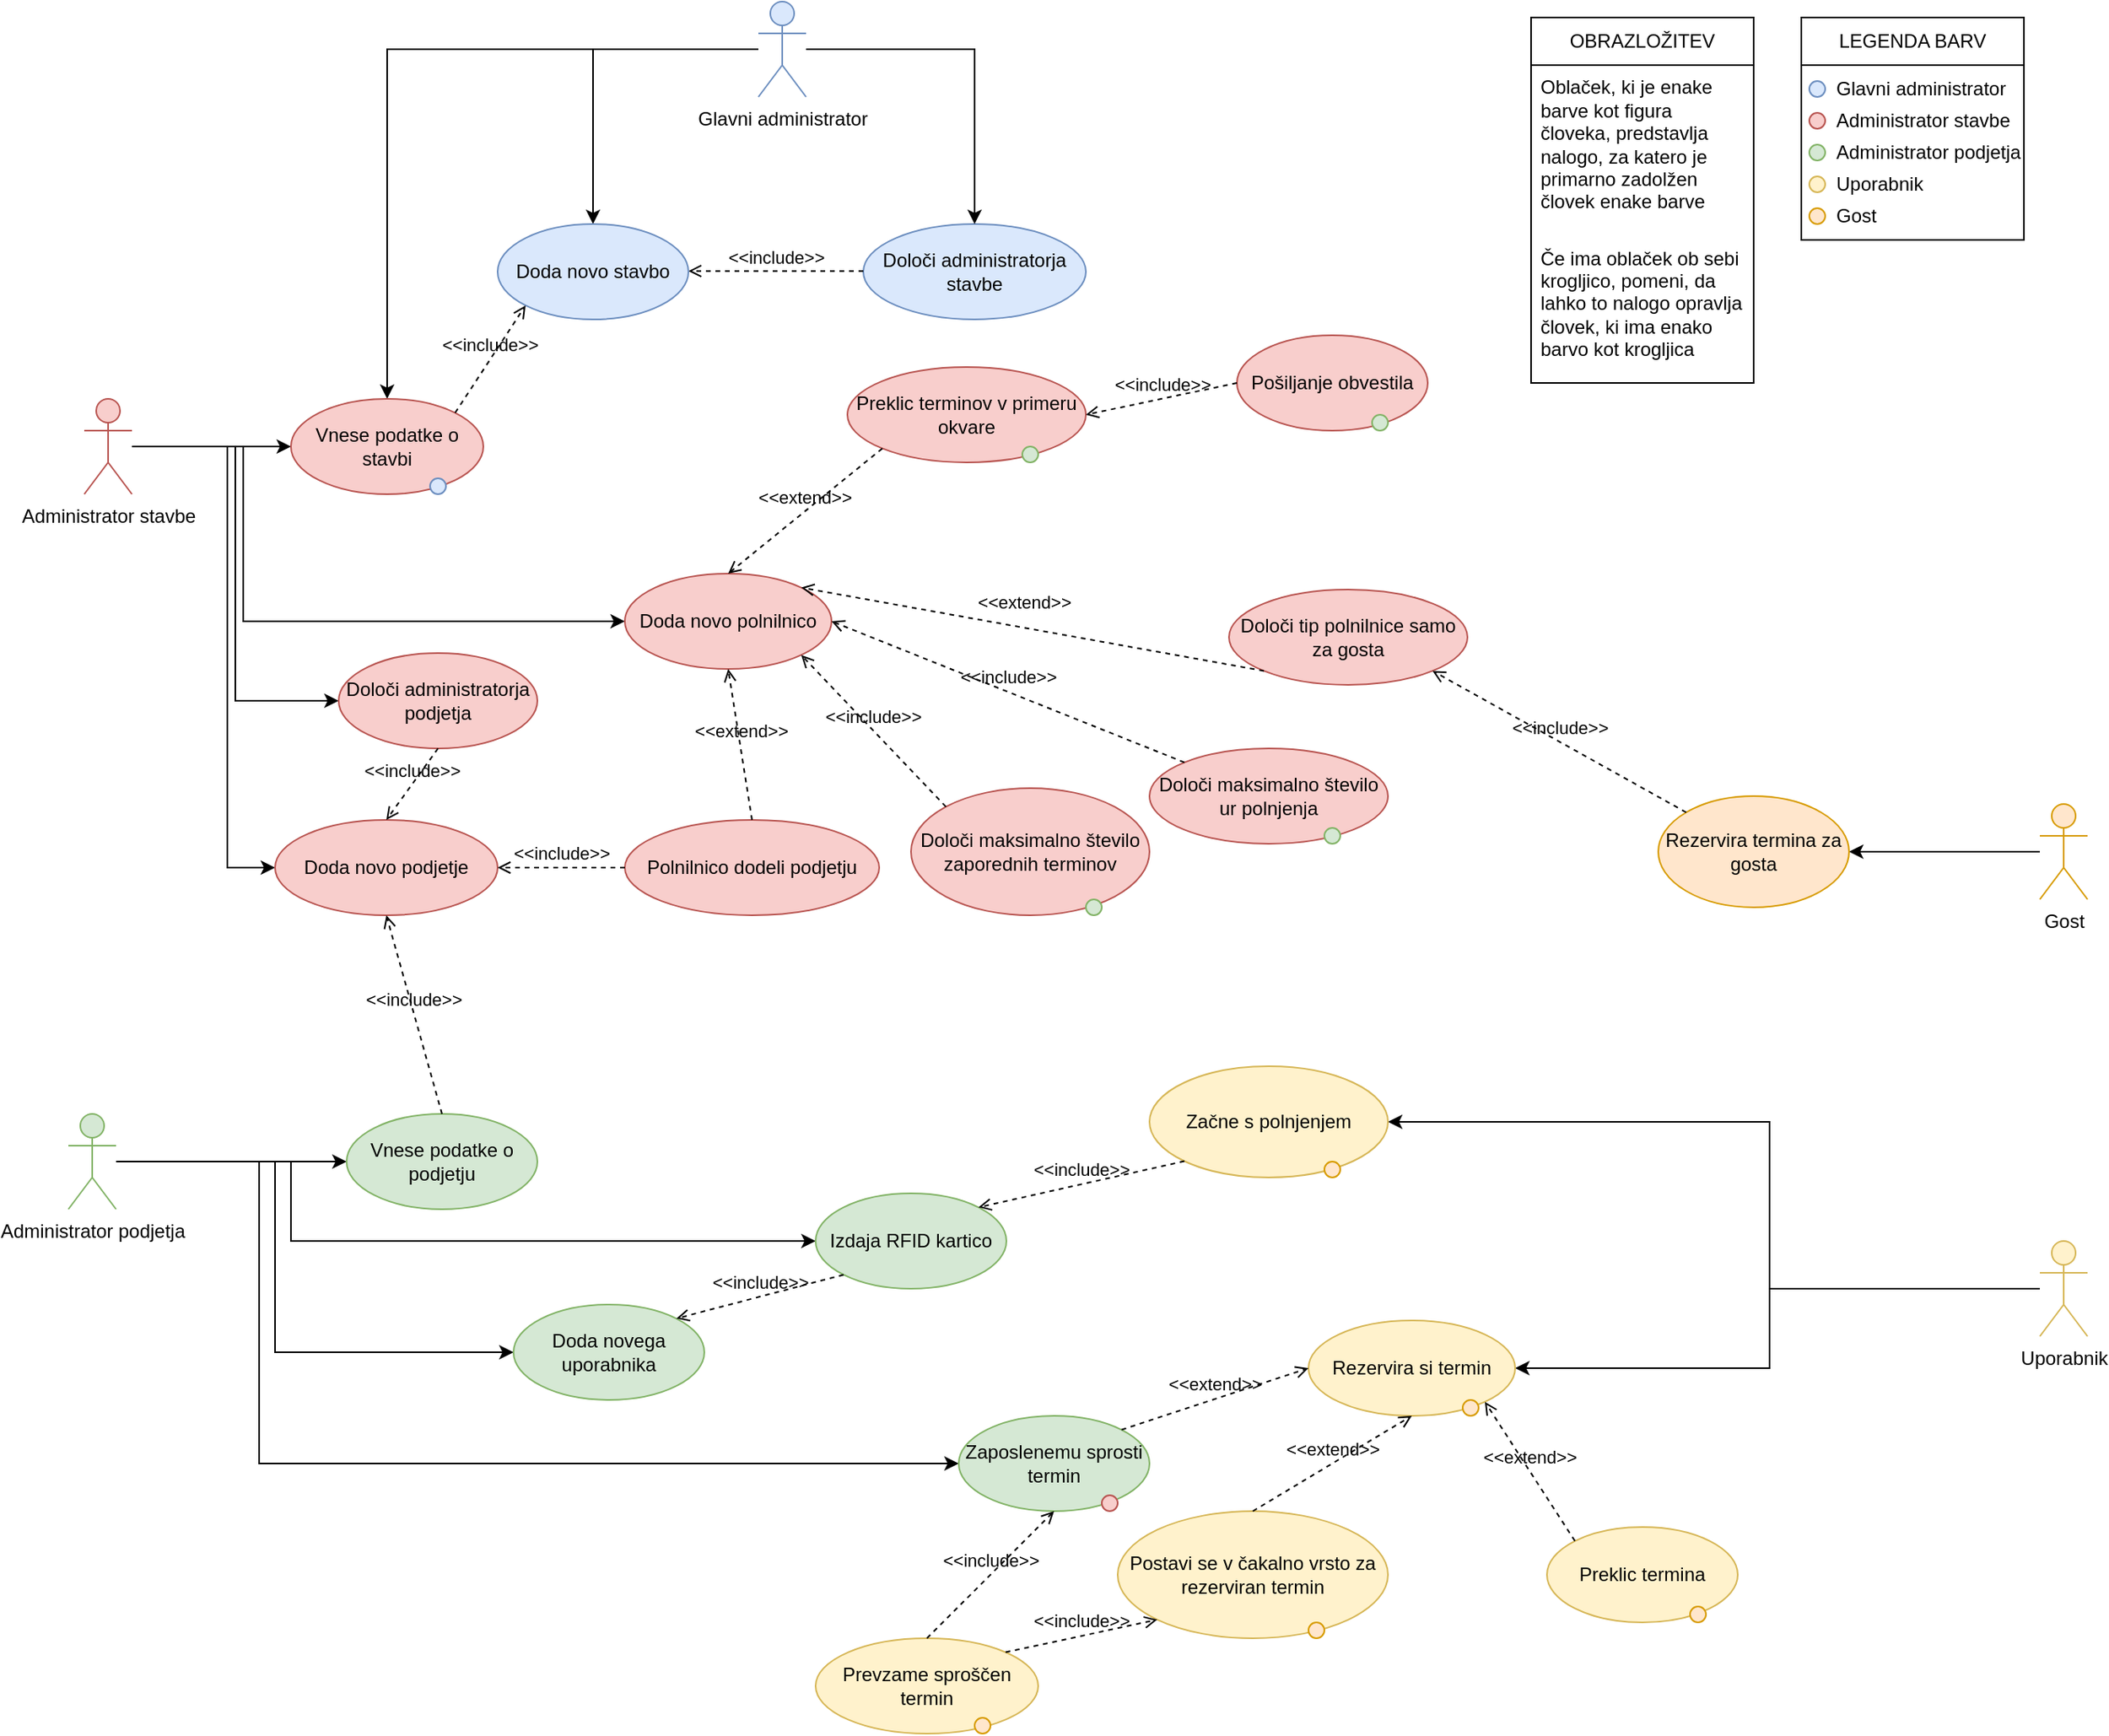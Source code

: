 <mxfile version="21.0.2" type="github">
  <diagram id="C5RBs43oDa-KdzZeNtuy" name="Page-1">
    <mxGraphModel dx="2901" dy="1116" grid="1" gridSize="10" guides="1" tooltips="1" connect="1" arrows="1" fold="1" page="1" pageScale="1" pageWidth="827" pageHeight="1169" math="0" shadow="0">
      <root>
        <mxCell id="WIyWlLk6GJQsqaUBKTNV-0" />
        <mxCell id="WIyWlLk6GJQsqaUBKTNV-1" parent="WIyWlLk6GJQsqaUBKTNV-0" />
        <mxCell id="dX2FS8tT7QDG_z54aXbl-61" value="" style="rounded=0;whiteSpace=wrap;html=1;" vertex="1" parent="WIyWlLk6GJQsqaUBKTNV-1">
          <mxGeometry x="1040" y="80" width="140" height="110" as="geometry" />
        </mxCell>
        <mxCell id="dX2FS8tT7QDG_z54aXbl-60" value="" style="rounded=0;whiteSpace=wrap;html=1;" vertex="1" parent="WIyWlLk6GJQsqaUBKTNV-1">
          <mxGeometry x="1040" y="50" width="140" height="30" as="geometry" />
        </mxCell>
        <mxCell id="7wFkgzrkXo4i7w-wskaY-10" value="Določi administratorja stavbe" style="ellipse;whiteSpace=wrap;html=1;fillColor=#dae8fc;strokeColor=#6c8ebf;" parent="WIyWlLk6GJQsqaUBKTNV-1" vertex="1">
          <mxGeometry x="450" y="180" width="140" height="60" as="geometry" />
        </mxCell>
        <mxCell id="7wFkgzrkXo4i7w-wskaY-40" style="edgeStyle=orthogonalEdgeStyle;rounded=0;orthogonalLoop=1;jettySize=auto;html=1;entryX=0.5;entryY=0;entryDx=0;entryDy=0;" parent="WIyWlLk6GJQsqaUBKTNV-1" source="7wFkgzrkXo4i7w-wskaY-16" target="7wFkgzrkXo4i7w-wskaY-4" edge="1">
          <mxGeometry relative="1" as="geometry" />
        </mxCell>
        <mxCell id="7wFkgzrkXo4i7w-wskaY-41" style="edgeStyle=orthogonalEdgeStyle;rounded=0;orthogonalLoop=1;jettySize=auto;html=1;entryX=0.5;entryY=0;entryDx=0;entryDy=0;" parent="WIyWlLk6GJQsqaUBKTNV-1" source="7wFkgzrkXo4i7w-wskaY-16" target="7wFkgzrkXo4i7w-wskaY-26" edge="1">
          <mxGeometry relative="1" as="geometry" />
        </mxCell>
        <mxCell id="7wFkgzrkXo4i7w-wskaY-42" style="edgeStyle=orthogonalEdgeStyle;rounded=0;orthogonalLoop=1;jettySize=auto;html=1;entryX=0.5;entryY=0;entryDx=0;entryDy=0;" parent="WIyWlLk6GJQsqaUBKTNV-1" source="7wFkgzrkXo4i7w-wskaY-16" target="7wFkgzrkXo4i7w-wskaY-10" edge="1">
          <mxGeometry relative="1" as="geometry" />
        </mxCell>
        <mxCell id="7wFkgzrkXo4i7w-wskaY-16" value="Glavni administrator" style="shape=umlActor;verticalLabelPosition=bottom;verticalAlign=top;html=1;outlineConnect=0;fillColor=#dae8fc;strokeColor=#6c8ebf;" parent="WIyWlLk6GJQsqaUBKTNV-1" vertex="1">
          <mxGeometry x="384" y="40" width="30" height="60" as="geometry" />
        </mxCell>
        <mxCell id="7wFkgzrkXo4i7w-wskaY-17" value="&amp;lt;&amp;lt;include&amp;gt;&amp;gt;" style="html=1;verticalAlign=bottom;labelBackgroundColor=none;endArrow=open;endFill=0;dashed=1;rounded=0;" parent="WIyWlLk6GJQsqaUBKTNV-1" edge="1">
          <mxGeometry width="160" relative="1" as="geometry">
            <mxPoint x="450" y="209.58" as="sourcePoint" />
            <mxPoint x="340" y="209.58" as="targetPoint" />
          </mxGeometry>
        </mxCell>
        <mxCell id="7wFkgzrkXo4i7w-wskaY-47" style="edgeStyle=orthogonalEdgeStyle;rounded=0;orthogonalLoop=1;jettySize=auto;html=1;" parent="WIyWlLk6GJQsqaUBKTNV-1" source="7wFkgzrkXo4i7w-wskaY-19" target="7wFkgzrkXo4i7w-wskaY-26" edge="1">
          <mxGeometry relative="1" as="geometry" />
        </mxCell>
        <mxCell id="7wFkgzrkXo4i7w-wskaY-48" style="edgeStyle=orthogonalEdgeStyle;rounded=0;orthogonalLoop=1;jettySize=auto;html=1;entryX=0;entryY=0.5;entryDx=0;entryDy=0;" parent="WIyWlLk6GJQsqaUBKTNV-1" source="7wFkgzrkXo4i7w-wskaY-19" target="7wFkgzrkXo4i7w-wskaY-45" edge="1">
          <mxGeometry relative="1" as="geometry">
            <Array as="points">
              <mxPoint x="50" y="320" />
              <mxPoint x="50" y="585" />
            </Array>
          </mxGeometry>
        </mxCell>
        <mxCell id="7wFkgzrkXo4i7w-wskaY-50" style="edgeStyle=orthogonalEdgeStyle;rounded=0;orthogonalLoop=1;jettySize=auto;html=1;entryX=0;entryY=0.5;entryDx=0;entryDy=0;" parent="WIyWlLk6GJQsqaUBKTNV-1" source="7wFkgzrkXo4i7w-wskaY-19" target="7wFkgzrkXo4i7w-wskaY-49" edge="1">
          <mxGeometry relative="1" as="geometry">
            <Array as="points">
              <mxPoint x="60" y="320" />
              <mxPoint x="60" y="430" />
            </Array>
          </mxGeometry>
        </mxCell>
        <mxCell id="7wFkgzrkXo4i7w-wskaY-67" style="edgeStyle=orthogonalEdgeStyle;rounded=0;orthogonalLoop=1;jettySize=auto;html=1;entryX=0;entryY=0.5;entryDx=0;entryDy=0;" parent="WIyWlLk6GJQsqaUBKTNV-1" source="7wFkgzrkXo4i7w-wskaY-19" target="7wFkgzrkXo4i7w-wskaY-66" edge="1">
          <mxGeometry relative="1" as="geometry" />
        </mxCell>
        <mxCell id="7wFkgzrkXo4i7w-wskaY-19" value="Administrator stavbe" style="shape=umlActor;verticalLabelPosition=bottom;verticalAlign=top;html=1;outlineConnect=0;fillColor=#f8cecc;strokeColor=#b85450;" parent="WIyWlLk6GJQsqaUBKTNV-1" vertex="1">
          <mxGeometry x="-40" y="290" width="30" height="60" as="geometry" />
        </mxCell>
        <mxCell id="7wFkgzrkXo4i7w-wskaY-26" value="Vnese podatke o stavbi" style="ellipse;whiteSpace=wrap;html=1;fillColor=#f8cecc;strokeColor=#b85450;" parent="WIyWlLk6GJQsqaUBKTNV-1" vertex="1">
          <mxGeometry x="90" y="290" width="121" height="60" as="geometry" />
        </mxCell>
        <mxCell id="7wFkgzrkXo4i7w-wskaY-4" value="Doda novo stavbo" style="ellipse;whiteSpace=wrap;html=1;fillColor=#dae8fc;strokeColor=#6c8ebf;" parent="WIyWlLk6GJQsqaUBKTNV-1" vertex="1">
          <mxGeometry x="220" y="180" width="120" height="60" as="geometry" />
        </mxCell>
        <mxCell id="7wFkgzrkXo4i7w-wskaY-37" value="" style="ellipse;whiteSpace=wrap;html=1;aspect=fixed;fillColor=#dae8fc;strokeColor=#6c8ebf;" parent="WIyWlLk6GJQsqaUBKTNV-1" vertex="1">
          <mxGeometry x="177.5" y="340" width="10" height="10" as="geometry" />
        </mxCell>
        <mxCell id="7wFkgzrkXo4i7w-wskaY-45" value="Doda novo podjetje" style="ellipse;whiteSpace=wrap;html=1;fillColor=#f8cecc;strokeColor=#b85450;" parent="WIyWlLk6GJQsqaUBKTNV-1" vertex="1">
          <mxGeometry x="80" y="555" width="140" height="60" as="geometry" />
        </mxCell>
        <mxCell id="7wFkgzrkXo4i7w-wskaY-49" value="Doda novo polnilnico" style="ellipse;whiteSpace=wrap;html=1;fillColor=#f8cecc;strokeColor=#b85450;" parent="WIyWlLk6GJQsqaUBKTNV-1" vertex="1">
          <mxGeometry x="300" y="400" width="130" height="60" as="geometry" />
        </mxCell>
        <mxCell id="7wFkgzrkXo4i7w-wskaY-51" value="Določi tip polnilnice samo za gosta" style="ellipse;whiteSpace=wrap;html=1;fillColor=#f8cecc;strokeColor=#b85450;" parent="WIyWlLk6GJQsqaUBKTNV-1" vertex="1">
          <mxGeometry x="680" y="410" width="150" height="60" as="geometry" />
        </mxCell>
        <mxCell id="7wFkgzrkXo4i7w-wskaY-52" value="&amp;lt;&amp;lt;extend&amp;gt;&amp;gt;" style="html=1;verticalAlign=bottom;labelBackgroundColor=none;endArrow=open;endFill=0;dashed=1;rounded=0;exitX=0;exitY=1;exitDx=0;exitDy=0;entryX=1;entryY=0;entryDx=0;entryDy=0;" parent="WIyWlLk6GJQsqaUBKTNV-1" source="7wFkgzrkXo4i7w-wskaY-51" target="7wFkgzrkXo4i7w-wskaY-49" edge="1">
          <mxGeometry x="0.045" y="-7" width="160" relative="1" as="geometry">
            <mxPoint x="460" y="420" as="sourcePoint" />
            <mxPoint x="620" y="420" as="targetPoint" />
            <mxPoint as="offset" />
          </mxGeometry>
        </mxCell>
        <mxCell id="7wFkgzrkXo4i7w-wskaY-53" value="Polnilnico dodeli podjetju" style="ellipse;whiteSpace=wrap;html=1;fillColor=#f8cecc;strokeColor=#b85450;" parent="WIyWlLk6GJQsqaUBKTNV-1" vertex="1">
          <mxGeometry x="300" y="555" width="160" height="60" as="geometry" />
        </mxCell>
        <mxCell id="7wFkgzrkXo4i7w-wskaY-54" value="&amp;lt;&amp;lt;extend&amp;gt;&amp;gt;" style="html=1;verticalAlign=bottom;labelBackgroundColor=none;endArrow=open;endFill=0;dashed=1;rounded=0;exitX=0.5;exitY=0;exitDx=0;exitDy=0;entryX=0.5;entryY=1;entryDx=0;entryDy=0;" parent="WIyWlLk6GJQsqaUBKTNV-1" source="7wFkgzrkXo4i7w-wskaY-53" target="7wFkgzrkXo4i7w-wskaY-49" edge="1">
          <mxGeometry width="160" relative="1" as="geometry">
            <mxPoint x="360" y="600" as="sourcePoint" />
            <mxPoint x="380" y="570" as="targetPoint" />
          </mxGeometry>
        </mxCell>
        <mxCell id="7wFkgzrkXo4i7w-wskaY-57" value="Določi maksimalno število ur polnjenja" style="ellipse;whiteSpace=wrap;html=1;fillColor=#f8cecc;strokeColor=#b85450;" parent="WIyWlLk6GJQsqaUBKTNV-1" vertex="1">
          <mxGeometry x="630" y="510" width="150" height="60" as="geometry" />
        </mxCell>
        <mxCell id="7wFkgzrkXo4i7w-wskaY-58" value="&amp;lt;&amp;lt;include&amp;gt;&amp;gt;" style="html=1;verticalAlign=bottom;labelBackgroundColor=none;endArrow=open;endFill=0;dashed=1;rounded=0;exitX=0;exitY=0;exitDx=0;exitDy=0;entryX=1;entryY=0.5;entryDx=0;entryDy=0;" parent="WIyWlLk6GJQsqaUBKTNV-1" source="7wFkgzrkXo4i7w-wskaY-57" target="7wFkgzrkXo4i7w-wskaY-49" edge="1">
          <mxGeometry width="160" relative="1" as="geometry">
            <mxPoint x="470" y="400" as="sourcePoint" />
            <mxPoint x="630" y="400" as="targetPoint" />
          </mxGeometry>
        </mxCell>
        <mxCell id="7wFkgzrkXo4i7w-wskaY-59" value="Določi maksimalno število zaporednih terminov" style="ellipse;whiteSpace=wrap;html=1;fillColor=#f8cecc;strokeColor=#b85450;" parent="WIyWlLk6GJQsqaUBKTNV-1" vertex="1">
          <mxGeometry x="480" y="535" width="150" height="80" as="geometry" />
        </mxCell>
        <mxCell id="7wFkgzrkXo4i7w-wskaY-60" value="&amp;lt;&amp;lt;include&amp;gt;&amp;gt;" style="html=1;verticalAlign=bottom;labelBackgroundColor=none;endArrow=open;endFill=0;dashed=1;rounded=0;exitX=0;exitY=0;exitDx=0;exitDy=0;entryX=1;entryY=1;entryDx=0;entryDy=0;" parent="WIyWlLk6GJQsqaUBKTNV-1" source="7wFkgzrkXo4i7w-wskaY-59" target="7wFkgzrkXo4i7w-wskaY-49" edge="1">
          <mxGeometry width="160" relative="1" as="geometry">
            <mxPoint x="540" y="450" as="sourcePoint" />
            <mxPoint x="700" y="450" as="targetPoint" />
          </mxGeometry>
        </mxCell>
        <mxCell id="7wFkgzrkXo4i7w-wskaY-61" value="Preklic terminov v primeru okvare" style="ellipse;whiteSpace=wrap;html=1;fillColor=#f8cecc;strokeColor=#b85450;" parent="WIyWlLk6GJQsqaUBKTNV-1" vertex="1">
          <mxGeometry x="440" y="270" width="150" height="60" as="geometry" />
        </mxCell>
        <mxCell id="7wFkgzrkXo4i7w-wskaY-63" value="&amp;lt;&amp;lt;extend&amp;gt;&amp;gt;" style="html=1;verticalAlign=bottom;labelBackgroundColor=none;endArrow=open;endFill=0;dashed=1;rounded=0;exitX=0;exitY=1;exitDx=0;exitDy=0;entryX=0.5;entryY=0;entryDx=0;entryDy=0;" parent="WIyWlLk6GJQsqaUBKTNV-1" source="7wFkgzrkXo4i7w-wskaY-61" target="7wFkgzrkXo4i7w-wskaY-49" edge="1">
          <mxGeometry width="160" relative="1" as="geometry">
            <mxPoint x="520" y="420" as="sourcePoint" />
            <mxPoint x="680" y="420" as="targetPoint" />
          </mxGeometry>
        </mxCell>
        <mxCell id="7wFkgzrkXo4i7w-wskaY-64" value="Pošiljanje obvestila" style="ellipse;whiteSpace=wrap;html=1;fillColor=#f8cecc;strokeColor=#b85450;" parent="WIyWlLk6GJQsqaUBKTNV-1" vertex="1">
          <mxGeometry x="685" y="250" width="120" height="60" as="geometry" />
        </mxCell>
        <mxCell id="7wFkgzrkXo4i7w-wskaY-65" value="&amp;lt;&amp;lt;include&amp;gt;&amp;gt;" style="html=1;verticalAlign=bottom;labelBackgroundColor=none;endArrow=open;endFill=0;dashed=1;rounded=0;exitX=0;exitY=0.5;exitDx=0;exitDy=0;entryX=1;entryY=0.5;entryDx=0;entryDy=0;" parent="WIyWlLk6GJQsqaUBKTNV-1" source="7wFkgzrkXo4i7w-wskaY-64" target="7wFkgzrkXo4i7w-wskaY-61" edge="1">
          <mxGeometry width="160" relative="1" as="geometry">
            <mxPoint x="730" y="410" as="sourcePoint" />
            <mxPoint x="890" y="410" as="targetPoint" />
          </mxGeometry>
        </mxCell>
        <mxCell id="7wFkgzrkXo4i7w-wskaY-66" value="Določi administratorja podjetja" style="ellipse;whiteSpace=wrap;html=1;fillColor=#f8cecc;strokeColor=#b85450;" parent="WIyWlLk6GJQsqaUBKTNV-1" vertex="1">
          <mxGeometry x="120" y="450" width="125" height="60" as="geometry" />
        </mxCell>
        <mxCell id="7wFkgzrkXo4i7w-wskaY-68" value="&amp;lt;&amp;lt;include&amp;gt;&amp;gt;" style="html=1;verticalAlign=bottom;labelBackgroundColor=none;endArrow=open;endFill=0;dashed=1;rounded=0;exitX=0.5;exitY=1;exitDx=0;exitDy=0;entryX=0.5;entryY=0;entryDx=0;entryDy=0;" parent="WIyWlLk6GJQsqaUBKTNV-1" source="7wFkgzrkXo4i7w-wskaY-66" target="7wFkgzrkXo4i7w-wskaY-45" edge="1">
          <mxGeometry width="160" relative="1" as="geometry">
            <mxPoint x="150" y="540" as="sourcePoint" />
            <mxPoint x="310" y="540" as="targetPoint" />
          </mxGeometry>
        </mxCell>
        <mxCell id="7wFkgzrkXo4i7w-wskaY-69" value="&amp;lt;&amp;lt;include&amp;gt;&amp;gt;" style="html=1;verticalAlign=bottom;labelBackgroundColor=none;endArrow=open;endFill=0;dashed=1;rounded=0;exitX=1;exitY=0;exitDx=0;exitDy=0;entryX=0;entryY=1;entryDx=0;entryDy=0;" parent="WIyWlLk6GJQsqaUBKTNV-1" source="7wFkgzrkXo4i7w-wskaY-26" target="7wFkgzrkXo4i7w-wskaY-4" edge="1">
          <mxGeometry width="160" relative="1" as="geometry">
            <mxPoint x="210" y="270" as="sourcePoint" />
            <mxPoint x="370" y="270" as="targetPoint" />
          </mxGeometry>
        </mxCell>
        <mxCell id="7wFkgzrkXo4i7w-wskaY-70" value="&amp;lt;&amp;lt;include&amp;gt;&amp;gt;" style="html=1;verticalAlign=bottom;labelBackgroundColor=none;endArrow=open;endFill=0;dashed=1;rounded=0;exitX=0;exitY=0.5;exitDx=0;exitDy=0;entryX=1;entryY=0.5;entryDx=0;entryDy=0;" parent="WIyWlLk6GJQsqaUBKTNV-1" source="7wFkgzrkXo4i7w-wskaY-53" target="7wFkgzrkXo4i7w-wskaY-45" edge="1">
          <mxGeometry width="160" relative="1" as="geometry">
            <mxPoint x="260" y="670" as="sourcePoint" />
            <mxPoint x="420" y="670" as="targetPoint" />
          </mxGeometry>
        </mxCell>
        <mxCell id="dX2FS8tT7QDG_z54aXbl-2" style="edgeStyle=orthogonalEdgeStyle;rounded=0;orthogonalLoop=1;jettySize=auto;html=1;entryX=0;entryY=0.5;entryDx=0;entryDy=0;" edge="1" parent="WIyWlLk6GJQsqaUBKTNV-1" source="dX2FS8tT7QDG_z54aXbl-0" target="dX2FS8tT7QDG_z54aXbl-1">
          <mxGeometry relative="1" as="geometry" />
        </mxCell>
        <mxCell id="dX2FS8tT7QDG_z54aXbl-12" style="edgeStyle=orthogonalEdgeStyle;rounded=0;orthogonalLoop=1;jettySize=auto;html=1;entryX=0;entryY=0.5;entryDx=0;entryDy=0;" edge="1" parent="WIyWlLk6GJQsqaUBKTNV-1" source="dX2FS8tT7QDG_z54aXbl-0" target="dX2FS8tT7QDG_z54aXbl-5">
          <mxGeometry relative="1" as="geometry">
            <Array as="points">
              <mxPoint x="80" y="770" />
              <mxPoint x="80" y="890" />
            </Array>
          </mxGeometry>
        </mxCell>
        <mxCell id="dX2FS8tT7QDG_z54aXbl-14" style="edgeStyle=orthogonalEdgeStyle;rounded=0;orthogonalLoop=1;jettySize=auto;html=1;entryX=0;entryY=0.5;entryDx=0;entryDy=0;" edge="1" parent="WIyWlLk6GJQsqaUBKTNV-1" source="dX2FS8tT7QDG_z54aXbl-0" target="dX2FS8tT7QDG_z54aXbl-13">
          <mxGeometry relative="1" as="geometry">
            <Array as="points">
              <mxPoint x="90" y="770" />
              <mxPoint x="90" y="820" />
            </Array>
          </mxGeometry>
        </mxCell>
        <mxCell id="dX2FS8tT7QDG_z54aXbl-17" style="edgeStyle=orthogonalEdgeStyle;rounded=0;orthogonalLoop=1;jettySize=auto;html=1;entryX=0;entryY=0.5;entryDx=0;entryDy=0;" edge="1" parent="WIyWlLk6GJQsqaUBKTNV-1" source="dX2FS8tT7QDG_z54aXbl-0" target="dX2FS8tT7QDG_z54aXbl-16">
          <mxGeometry relative="1" as="geometry">
            <Array as="points">
              <mxPoint x="70" y="770" />
              <mxPoint x="70" y="960" />
            </Array>
          </mxGeometry>
        </mxCell>
        <mxCell id="dX2FS8tT7QDG_z54aXbl-0" value="Administrator podjetja" style="shape=umlActor;verticalLabelPosition=bottom;verticalAlign=top;html=1;outlineConnect=0;fillColor=#d5e8d4;strokeColor=#82b366;" vertex="1" parent="WIyWlLk6GJQsqaUBKTNV-1">
          <mxGeometry x="-50" y="740" width="30" height="60" as="geometry" />
        </mxCell>
        <mxCell id="dX2FS8tT7QDG_z54aXbl-1" value="Vnese podatke o podjetju" style="ellipse;whiteSpace=wrap;html=1;fillColor=#d5e8d4;strokeColor=#82b366;" vertex="1" parent="WIyWlLk6GJQsqaUBKTNV-1">
          <mxGeometry x="125" y="740" width="120" height="60" as="geometry" />
        </mxCell>
        <mxCell id="dX2FS8tT7QDG_z54aXbl-4" value="&amp;lt;&amp;lt;include&amp;gt;&amp;gt;" style="html=1;verticalAlign=bottom;labelBackgroundColor=none;endArrow=open;endFill=0;dashed=1;rounded=0;exitX=0.5;exitY=0;exitDx=0;exitDy=0;entryX=0.5;entryY=1;entryDx=0;entryDy=0;" edge="1" parent="WIyWlLk6GJQsqaUBKTNV-1" source="dX2FS8tT7QDG_z54aXbl-1" target="7wFkgzrkXo4i7w-wskaY-45">
          <mxGeometry width="160" relative="1" as="geometry">
            <mxPoint x="120" y="700" as="sourcePoint" />
            <mxPoint x="280" y="700" as="targetPoint" />
          </mxGeometry>
        </mxCell>
        <mxCell id="dX2FS8tT7QDG_z54aXbl-5" value="Doda novega uporabnika" style="ellipse;whiteSpace=wrap;html=1;fillColor=#d5e8d4;strokeColor=#82b366;" vertex="1" parent="WIyWlLk6GJQsqaUBKTNV-1">
          <mxGeometry x="230" y="860" width="120" height="60" as="geometry" />
        </mxCell>
        <mxCell id="dX2FS8tT7QDG_z54aXbl-6" value="" style="ellipse;whiteSpace=wrap;html=1;aspect=fixed;fillColor=#d5e8d4;strokeColor=#82b366;" vertex="1" parent="WIyWlLk6GJQsqaUBKTNV-1">
          <mxGeometry x="550" y="320" width="10" height="10" as="geometry" />
        </mxCell>
        <mxCell id="dX2FS8tT7QDG_z54aXbl-8" value="" style="ellipse;whiteSpace=wrap;html=1;aspect=fixed;fillColor=#d5e8d4;strokeColor=#82b366;" vertex="1" parent="WIyWlLk6GJQsqaUBKTNV-1">
          <mxGeometry x="770" y="300" width="10" height="10" as="geometry" />
        </mxCell>
        <mxCell id="dX2FS8tT7QDG_z54aXbl-9" value="" style="ellipse;whiteSpace=wrap;html=1;aspect=fixed;fillColor=#d5e8d4;strokeColor=#82b366;" vertex="1" parent="WIyWlLk6GJQsqaUBKTNV-1">
          <mxGeometry x="590" y="605" width="10" height="10" as="geometry" />
        </mxCell>
        <mxCell id="dX2FS8tT7QDG_z54aXbl-10" value="" style="ellipse;whiteSpace=wrap;html=1;aspect=fixed;fillColor=#d5e8d4;strokeColor=#82b366;" vertex="1" parent="WIyWlLk6GJQsqaUBKTNV-1">
          <mxGeometry x="740" y="560" width="10" height="10" as="geometry" />
        </mxCell>
        <mxCell id="dX2FS8tT7QDG_z54aXbl-13" value="Izdaja RFID kartico" style="ellipse;whiteSpace=wrap;html=1;fillColor=#d5e8d4;strokeColor=#82b366;" vertex="1" parent="WIyWlLk6GJQsqaUBKTNV-1">
          <mxGeometry x="420" y="790" width="120" height="60" as="geometry" />
        </mxCell>
        <mxCell id="dX2FS8tT7QDG_z54aXbl-15" value="&amp;lt;&amp;lt;include&amp;gt;&amp;gt;" style="html=1;verticalAlign=bottom;labelBackgroundColor=none;endArrow=open;endFill=0;dashed=1;rounded=0;exitX=0;exitY=1;exitDx=0;exitDy=0;entryX=1;entryY=0;entryDx=0;entryDy=0;" edge="1" parent="WIyWlLk6GJQsqaUBKTNV-1" source="dX2FS8tT7QDG_z54aXbl-13" target="dX2FS8tT7QDG_z54aXbl-5">
          <mxGeometry width="160" relative="1" as="geometry">
            <mxPoint x="390" y="880" as="sourcePoint" />
            <mxPoint x="550" y="880" as="targetPoint" />
          </mxGeometry>
        </mxCell>
        <mxCell id="dX2FS8tT7QDG_z54aXbl-16" value="Zaposlenemu sprosti termin" style="ellipse;whiteSpace=wrap;html=1;fillColor=#d5e8d4;strokeColor=#82b366;" vertex="1" parent="WIyWlLk6GJQsqaUBKTNV-1">
          <mxGeometry x="510" y="930" width="120" height="60" as="geometry" />
        </mxCell>
        <mxCell id="dX2FS8tT7QDG_z54aXbl-18" value="" style="ellipse;whiteSpace=wrap;html=1;aspect=fixed;fillColor=#f8cecc;strokeColor=#b85450;" vertex="1" parent="WIyWlLk6GJQsqaUBKTNV-1">
          <mxGeometry x="600" y="980" width="10" height="10" as="geometry" />
        </mxCell>
        <mxCell id="dX2FS8tT7QDG_z54aXbl-21" style="edgeStyle=orthogonalEdgeStyle;rounded=0;orthogonalLoop=1;jettySize=auto;html=1;entryX=1;entryY=0.5;entryDx=0;entryDy=0;" edge="1" parent="WIyWlLk6GJQsqaUBKTNV-1" source="dX2FS8tT7QDG_z54aXbl-19" target="dX2FS8tT7QDG_z54aXbl-20">
          <mxGeometry relative="1" as="geometry">
            <Array as="points">
              <mxPoint x="1020" y="850" />
              <mxPoint x="1020" y="900" />
            </Array>
          </mxGeometry>
        </mxCell>
        <mxCell id="dX2FS8tT7QDG_z54aXbl-24" style="edgeStyle=orthogonalEdgeStyle;rounded=0;orthogonalLoop=1;jettySize=auto;html=1;entryX=1;entryY=0.5;entryDx=0;entryDy=0;" edge="1" parent="WIyWlLk6GJQsqaUBKTNV-1" source="dX2FS8tT7QDG_z54aXbl-19" target="dX2FS8tT7QDG_z54aXbl-23">
          <mxGeometry relative="1" as="geometry">
            <Array as="points">
              <mxPoint x="1020" y="850" />
              <mxPoint x="1020" y="745" />
            </Array>
          </mxGeometry>
        </mxCell>
        <mxCell id="dX2FS8tT7QDG_z54aXbl-19" value="Uporabnik" style="shape=umlActor;verticalLabelPosition=bottom;verticalAlign=top;html=1;outlineConnect=0;fillColor=#fff2cc;strokeColor=#d6b656;" vertex="1" parent="WIyWlLk6GJQsqaUBKTNV-1">
          <mxGeometry x="1190" y="820" width="30" height="60" as="geometry" />
        </mxCell>
        <mxCell id="dX2FS8tT7QDG_z54aXbl-20" value="Rezervira si termin" style="ellipse;whiteSpace=wrap;html=1;fillColor=#fff2cc;strokeColor=#d6b656;" vertex="1" parent="WIyWlLk6GJQsqaUBKTNV-1">
          <mxGeometry x="730" y="870" width="130" height="60" as="geometry" />
        </mxCell>
        <mxCell id="dX2FS8tT7QDG_z54aXbl-22" value="&amp;lt;&amp;lt;extend&amp;gt;&amp;gt;" style="html=1;verticalAlign=bottom;labelBackgroundColor=none;endArrow=open;endFill=0;dashed=1;rounded=0;exitX=1;exitY=0;exitDx=0;exitDy=0;entryX=0;entryY=0.5;entryDx=0;entryDy=0;" edge="1" parent="WIyWlLk6GJQsqaUBKTNV-1" source="dX2FS8tT7QDG_z54aXbl-16" target="dX2FS8tT7QDG_z54aXbl-20">
          <mxGeometry width="160" relative="1" as="geometry">
            <mxPoint x="570" y="840" as="sourcePoint" />
            <mxPoint x="680" y="890" as="targetPoint" />
          </mxGeometry>
        </mxCell>
        <mxCell id="dX2FS8tT7QDG_z54aXbl-23" value="Začne s polnjenjem" style="ellipse;whiteSpace=wrap;html=1;fillColor=#fff2cc;strokeColor=#d6b656;" vertex="1" parent="WIyWlLk6GJQsqaUBKTNV-1">
          <mxGeometry x="630" y="710" width="150" height="70" as="geometry" />
        </mxCell>
        <mxCell id="dX2FS8tT7QDG_z54aXbl-25" value="&amp;lt;&amp;lt;include&amp;gt;&amp;gt;" style="html=1;verticalAlign=bottom;labelBackgroundColor=none;endArrow=open;endFill=0;dashed=1;rounded=0;exitX=0;exitY=1;exitDx=0;exitDy=0;entryX=1;entryY=0;entryDx=0;entryDy=0;" edge="1" parent="WIyWlLk6GJQsqaUBKTNV-1" source="dX2FS8tT7QDG_z54aXbl-23" target="dX2FS8tT7QDG_z54aXbl-13">
          <mxGeometry width="160" relative="1" as="geometry">
            <mxPoint x="580" y="830" as="sourcePoint" />
            <mxPoint x="740" y="830" as="targetPoint" />
          </mxGeometry>
        </mxCell>
        <mxCell id="dX2FS8tT7QDG_z54aXbl-26" value="Postavi se v čakalno vrsto za rezerviran termin" style="ellipse;whiteSpace=wrap;html=1;fillColor=#fff2cc;strokeColor=#d6b656;" vertex="1" parent="WIyWlLk6GJQsqaUBKTNV-1">
          <mxGeometry x="610" y="990" width="170" height="80" as="geometry" />
        </mxCell>
        <mxCell id="dX2FS8tT7QDG_z54aXbl-28" value="&amp;lt;&amp;lt;extend&amp;gt;&amp;gt;" style="html=1;verticalAlign=bottom;labelBackgroundColor=none;endArrow=open;endFill=0;dashed=1;rounded=0;entryX=0.5;entryY=1;entryDx=0;entryDy=0;exitX=0.5;exitY=0;exitDx=0;exitDy=0;" edge="1" parent="WIyWlLk6GJQsqaUBKTNV-1" source="dX2FS8tT7QDG_z54aXbl-26" target="dX2FS8tT7QDG_z54aXbl-20">
          <mxGeometry width="160" relative="1" as="geometry">
            <mxPoint x="730" y="1030" as="sourcePoint" />
            <mxPoint x="890" y="1030" as="targetPoint" />
          </mxGeometry>
        </mxCell>
        <mxCell id="dX2FS8tT7QDG_z54aXbl-29" value="Prevzame sproščen termin" style="ellipse;whiteSpace=wrap;html=1;fillColor=#fff2cc;strokeColor=#d6b656;" vertex="1" parent="WIyWlLk6GJQsqaUBKTNV-1">
          <mxGeometry x="420" y="1070" width="140" height="60" as="geometry" />
        </mxCell>
        <mxCell id="dX2FS8tT7QDG_z54aXbl-30" value="&amp;lt;&amp;lt;include&amp;gt;&amp;gt;" style="html=1;verticalAlign=bottom;labelBackgroundColor=none;endArrow=open;endFill=0;dashed=1;rounded=0;exitX=0.5;exitY=0;exitDx=0;exitDy=0;entryX=0.5;entryY=1;entryDx=0;entryDy=0;" edge="1" parent="WIyWlLk6GJQsqaUBKTNV-1" source="dX2FS8tT7QDG_z54aXbl-29" target="dX2FS8tT7QDG_z54aXbl-16">
          <mxGeometry width="160" relative="1" as="geometry">
            <mxPoint x="480" y="1050" as="sourcePoint" />
            <mxPoint x="640" y="1050" as="targetPoint" />
          </mxGeometry>
        </mxCell>
        <mxCell id="dX2FS8tT7QDG_z54aXbl-31" value="&amp;lt;&amp;lt;include&amp;gt;&amp;gt;" style="html=1;verticalAlign=bottom;labelBackgroundColor=none;endArrow=open;endFill=0;dashed=1;rounded=0;exitX=1;exitY=0;exitDx=0;exitDy=0;entryX=0;entryY=1;entryDx=0;entryDy=0;" edge="1" parent="WIyWlLk6GJQsqaUBKTNV-1" source="dX2FS8tT7QDG_z54aXbl-29" target="dX2FS8tT7QDG_z54aXbl-26">
          <mxGeometry width="160" relative="1" as="geometry">
            <mxPoint x="570" y="1110" as="sourcePoint" />
            <mxPoint x="730" y="1110" as="targetPoint" />
          </mxGeometry>
        </mxCell>
        <mxCell id="dX2FS8tT7QDG_z54aXbl-32" value="Preklic termina" style="ellipse;whiteSpace=wrap;html=1;fillColor=#fff2cc;strokeColor=#d6b656;" vertex="1" parent="WIyWlLk6GJQsqaUBKTNV-1">
          <mxGeometry x="880" y="1000" width="120" height="60" as="geometry" />
        </mxCell>
        <mxCell id="dX2FS8tT7QDG_z54aXbl-33" value="&amp;lt;&amp;lt;extend&amp;gt;&amp;gt;" style="html=1;verticalAlign=bottom;labelBackgroundColor=none;endArrow=open;endFill=0;dashed=1;rounded=0;exitX=0;exitY=0;exitDx=0;exitDy=0;entryX=1;entryY=1;entryDx=0;entryDy=0;" edge="1" parent="WIyWlLk6GJQsqaUBKTNV-1" source="dX2FS8tT7QDG_z54aXbl-32" target="dX2FS8tT7QDG_z54aXbl-20">
          <mxGeometry width="160" relative="1" as="geometry">
            <mxPoint x="890" y="990" as="sourcePoint" />
            <mxPoint x="1050" y="990" as="targetPoint" />
          </mxGeometry>
        </mxCell>
        <mxCell id="dX2FS8tT7QDG_z54aXbl-36" style="edgeStyle=orthogonalEdgeStyle;rounded=0;orthogonalLoop=1;jettySize=auto;html=1;entryX=1;entryY=0.5;entryDx=0;entryDy=0;" edge="1" parent="WIyWlLk6GJQsqaUBKTNV-1" source="dX2FS8tT7QDG_z54aXbl-34" target="dX2FS8tT7QDG_z54aXbl-35">
          <mxGeometry relative="1" as="geometry" />
        </mxCell>
        <mxCell id="dX2FS8tT7QDG_z54aXbl-34" value="Gost" style="shape=umlActor;verticalLabelPosition=bottom;verticalAlign=top;html=1;outlineConnect=0;fillColor=#ffe6cc;strokeColor=#d79b00;" vertex="1" parent="WIyWlLk6GJQsqaUBKTNV-1">
          <mxGeometry x="1190" y="545" width="30" height="60" as="geometry" />
        </mxCell>
        <mxCell id="dX2FS8tT7QDG_z54aXbl-35" value="Rezervira termina za gosta" style="ellipse;whiteSpace=wrap;html=1;fillColor=#ffe6cc;strokeColor=#d79b00;" vertex="1" parent="WIyWlLk6GJQsqaUBKTNV-1">
          <mxGeometry x="950" y="540" width="120" height="70" as="geometry" />
        </mxCell>
        <mxCell id="dX2FS8tT7QDG_z54aXbl-37" value="&amp;lt;&amp;lt;include&amp;gt;&amp;gt;" style="html=1;verticalAlign=bottom;labelBackgroundColor=none;endArrow=open;endFill=0;dashed=1;rounded=0;exitX=0;exitY=0;exitDx=0;exitDy=0;entryX=1;entryY=1;entryDx=0;entryDy=0;" edge="1" parent="WIyWlLk6GJQsqaUBKTNV-1" source="dX2FS8tT7QDG_z54aXbl-35" target="7wFkgzrkXo4i7w-wskaY-51">
          <mxGeometry width="160" relative="1" as="geometry">
            <mxPoint x="910" y="510" as="sourcePoint" />
            <mxPoint x="1070" y="510" as="targetPoint" />
          </mxGeometry>
        </mxCell>
        <mxCell id="dX2FS8tT7QDG_z54aXbl-38" value="" style="ellipse;whiteSpace=wrap;html=1;aspect=fixed;fillColor=#ffe6cc;strokeColor=#d79b00;" vertex="1" parent="WIyWlLk6GJQsqaUBKTNV-1">
          <mxGeometry x="740" y="770" width="10" height="10" as="geometry" />
        </mxCell>
        <mxCell id="dX2FS8tT7QDG_z54aXbl-39" value="" style="ellipse;whiteSpace=wrap;html=1;aspect=fixed;fillColor=#ffe6cc;strokeColor=#d79b00;" vertex="1" parent="WIyWlLk6GJQsqaUBKTNV-1">
          <mxGeometry x="827" y="920" width="10" height="10" as="geometry" />
        </mxCell>
        <mxCell id="dX2FS8tT7QDG_z54aXbl-40" value="" style="ellipse;whiteSpace=wrap;html=1;aspect=fixed;fillColor=#ffe6cc;strokeColor=#d79b00;" vertex="1" parent="WIyWlLk6GJQsqaUBKTNV-1">
          <mxGeometry x="970" y="1050" width="10" height="10" as="geometry" />
        </mxCell>
        <mxCell id="dX2FS8tT7QDG_z54aXbl-41" value="" style="ellipse;whiteSpace=wrap;html=1;aspect=fixed;fillColor=#ffe6cc;strokeColor=#d79b00;" vertex="1" parent="WIyWlLk6GJQsqaUBKTNV-1">
          <mxGeometry x="730" y="1060" width="10" height="10" as="geometry" />
        </mxCell>
        <mxCell id="dX2FS8tT7QDG_z54aXbl-42" value="" style="ellipse;whiteSpace=wrap;html=1;aspect=fixed;fillColor=#ffe6cc;strokeColor=#d79b00;" vertex="1" parent="WIyWlLk6GJQsqaUBKTNV-1">
          <mxGeometry x="520" y="1120" width="10" height="10" as="geometry" />
        </mxCell>
        <mxCell id="dX2FS8tT7QDG_z54aXbl-44" value="OBRAZLOŽITEV" style="swimlane;fontStyle=0;childLayout=stackLayout;horizontal=1;startSize=30;horizontalStack=0;resizeParent=1;resizeParentMax=0;resizeLast=0;collapsible=1;marginBottom=0;whiteSpace=wrap;html=1;" vertex="1" parent="WIyWlLk6GJQsqaUBKTNV-1">
          <mxGeometry x="870" y="50" width="140" height="230" as="geometry" />
        </mxCell>
        <mxCell id="dX2FS8tT7QDG_z54aXbl-45" value="Oblaček, ki je enake barve kot figura človeka, predstavlja nalogo, za katero je primarno zadolžen človek enake barve" style="text;strokeColor=none;fillColor=none;align=left;verticalAlign=middle;spacingLeft=4;spacingRight=4;overflow=hidden;points=[[0,0.5],[1,0.5]];portConstraint=eastwest;rotatable=0;whiteSpace=wrap;html=1;" vertex="1" parent="dX2FS8tT7QDG_z54aXbl-44">
          <mxGeometry y="30" width="140" height="100" as="geometry" />
        </mxCell>
        <mxCell id="dX2FS8tT7QDG_z54aXbl-47" value="Če ima oblaček ob sebi krogljico, pomeni, da lahko to nalogo opravlja človek, ki ima enako barvo kot krogljica" style="text;strokeColor=none;fillColor=none;align=left;verticalAlign=middle;spacingLeft=4;spacingRight=4;overflow=hidden;points=[[0,0.5],[1,0.5]];portConstraint=eastwest;rotatable=0;whiteSpace=wrap;html=1;" vertex="1" parent="dX2FS8tT7QDG_z54aXbl-44">
          <mxGeometry y="130" width="140" height="100" as="geometry" />
        </mxCell>
        <mxCell id="dX2FS8tT7QDG_z54aXbl-52" value="" style="ellipse;whiteSpace=wrap;html=1;aspect=fixed;fillColor=#dae8fc;strokeColor=#6c8ebf;" vertex="1" parent="WIyWlLk6GJQsqaUBKTNV-1">
          <mxGeometry x="1045" y="90" width="10" height="10" as="geometry" />
        </mxCell>
        <mxCell id="dX2FS8tT7QDG_z54aXbl-54" value="" style="ellipse;whiteSpace=wrap;html=1;aspect=fixed;fillColor=#f8cecc;strokeColor=#b85450;" vertex="1" parent="WIyWlLk6GJQsqaUBKTNV-1">
          <mxGeometry x="1045" y="110" width="10" height="10" as="geometry" />
        </mxCell>
        <mxCell id="dX2FS8tT7QDG_z54aXbl-55" value="" style="ellipse;whiteSpace=wrap;html=1;aspect=fixed;fillColor=#d5e8d4;strokeColor=#82b366;" vertex="1" parent="WIyWlLk6GJQsqaUBKTNV-1">
          <mxGeometry x="1045" y="130" width="10" height="10" as="geometry" />
        </mxCell>
        <mxCell id="dX2FS8tT7QDG_z54aXbl-56" value="" style="ellipse;whiteSpace=wrap;html=1;aspect=fixed;fillColor=#fff2cc;strokeColor=#d6b656;" vertex="1" parent="WIyWlLk6GJQsqaUBKTNV-1">
          <mxGeometry x="1045" y="150" width="10" height="10" as="geometry" />
        </mxCell>
        <mxCell id="dX2FS8tT7QDG_z54aXbl-57" value="" style="ellipse;whiteSpace=wrap;html=1;aspect=fixed;fillColor=#ffe6cc;strokeColor=#d79b00;" vertex="1" parent="WIyWlLk6GJQsqaUBKTNV-1">
          <mxGeometry x="1045" y="170" width="10" height="10" as="geometry" />
        </mxCell>
        <mxCell id="dX2FS8tT7QDG_z54aXbl-58" value="LEGENDA BARV" style="text;html=1;strokeColor=none;fillColor=none;align=center;verticalAlign=middle;whiteSpace=wrap;rounded=0;" vertex="1" parent="WIyWlLk6GJQsqaUBKTNV-1">
          <mxGeometry x="1060" y="50" width="100" height="30" as="geometry" />
        </mxCell>
        <mxCell id="dX2FS8tT7QDG_z54aXbl-62" value="Glavni administrator" style="text;html=1;strokeColor=none;fillColor=none;align=left;verticalAlign=middle;whiteSpace=wrap;rounded=0;" vertex="1" parent="WIyWlLk6GJQsqaUBKTNV-1">
          <mxGeometry x="1060" y="85" width="120" height="20" as="geometry" />
        </mxCell>
        <mxCell id="dX2FS8tT7QDG_z54aXbl-63" value="Administrator stavbe" style="text;html=1;strokeColor=none;fillColor=none;align=left;verticalAlign=middle;whiteSpace=wrap;rounded=0;" vertex="1" parent="WIyWlLk6GJQsqaUBKTNV-1">
          <mxGeometry x="1060" y="105" width="120" height="20" as="geometry" />
        </mxCell>
        <mxCell id="dX2FS8tT7QDG_z54aXbl-64" value="Administrator podjetja" style="text;html=1;strokeColor=none;fillColor=none;align=left;verticalAlign=middle;whiteSpace=wrap;rounded=0;" vertex="1" parent="WIyWlLk6GJQsqaUBKTNV-1">
          <mxGeometry x="1060" y="125" width="120" height="20" as="geometry" />
        </mxCell>
        <mxCell id="dX2FS8tT7QDG_z54aXbl-65" value="Uporabnik" style="text;html=1;strokeColor=none;fillColor=none;align=left;verticalAlign=middle;whiteSpace=wrap;rounded=0;" vertex="1" parent="WIyWlLk6GJQsqaUBKTNV-1">
          <mxGeometry x="1060" y="145" width="120" height="20" as="geometry" />
        </mxCell>
        <mxCell id="dX2FS8tT7QDG_z54aXbl-66" value="Gost" style="text;html=1;strokeColor=none;fillColor=none;align=left;verticalAlign=middle;whiteSpace=wrap;rounded=0;" vertex="1" parent="WIyWlLk6GJQsqaUBKTNV-1">
          <mxGeometry x="1060" y="165" width="120" height="20" as="geometry" />
        </mxCell>
      </root>
    </mxGraphModel>
  </diagram>
</mxfile>
